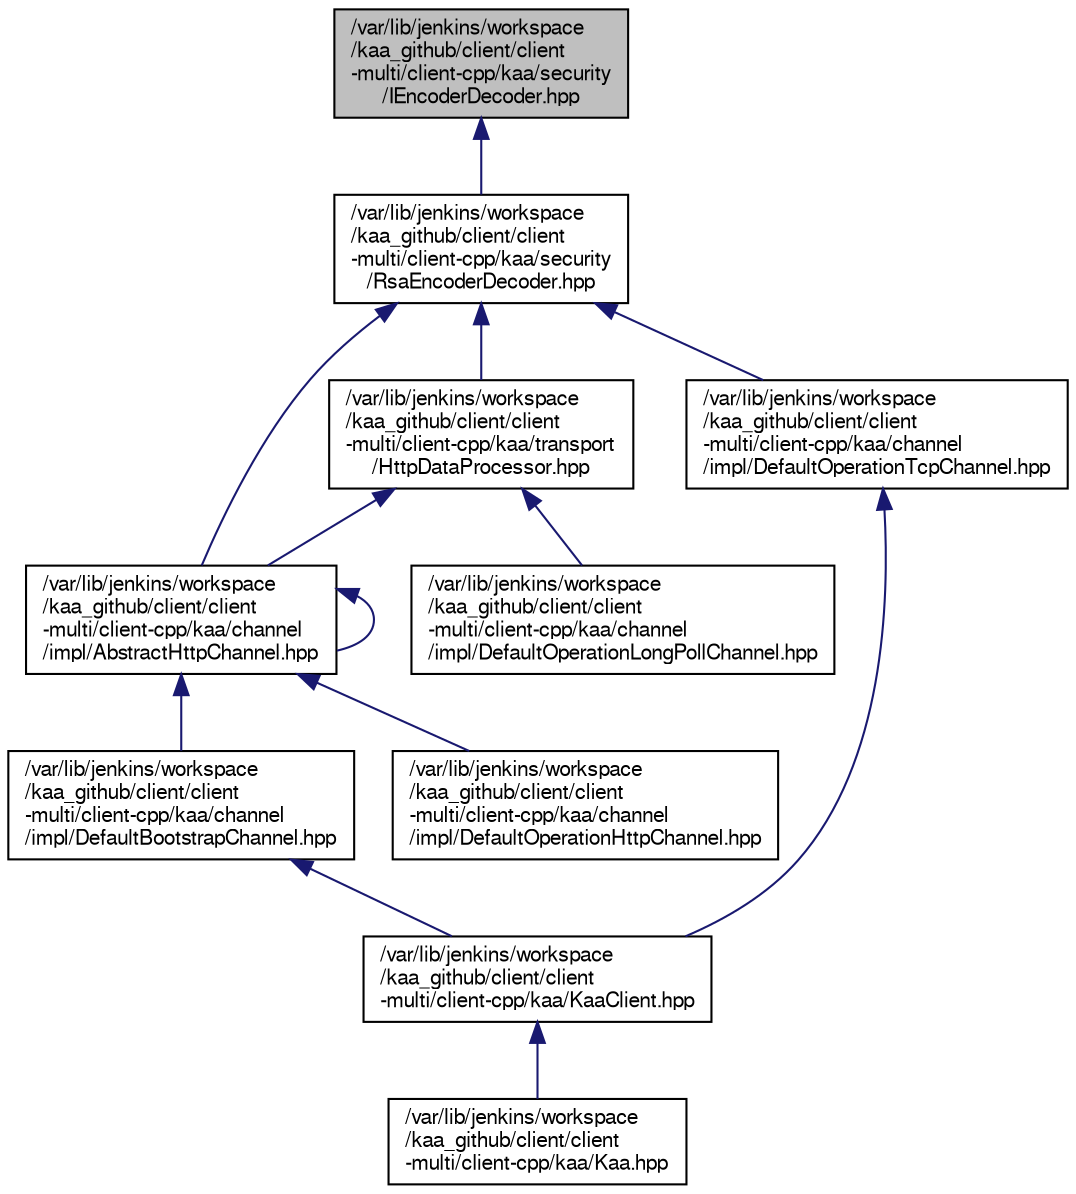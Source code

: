 digraph "/var/lib/jenkins/workspace/kaa_github/client/client-multi/client-cpp/kaa/security/IEncoderDecoder.hpp"
{
  bgcolor="transparent";
  edge [fontname="FreeSans",fontsize="10",labelfontname="FreeSans",labelfontsize="10"];
  node [fontname="FreeSans",fontsize="10",shape=record];
  Node1 [label="/var/lib/jenkins/workspace\l/kaa_github/client/client\l-multi/client-cpp/kaa/security\l/IEncoderDecoder.hpp",height=0.2,width=0.4,color="black", fillcolor="grey75", style="filled" fontcolor="black"];
  Node1 -> Node2 [dir="back",color="midnightblue",fontsize="10",style="solid",fontname="FreeSans"];
  Node2 [label="/var/lib/jenkins/workspace\l/kaa_github/client/client\l-multi/client-cpp/kaa/security\l/RsaEncoderDecoder.hpp",height=0.2,width=0.4,color="black",URL="$RsaEncoderDecoder_8hpp.html"];
  Node2 -> Node3 [dir="back",color="midnightblue",fontsize="10",style="solid",fontname="FreeSans"];
  Node3 [label="/var/lib/jenkins/workspace\l/kaa_github/client/client\l-multi/client-cpp/kaa/channel\l/impl/AbstractHttpChannel.hpp",height=0.2,width=0.4,color="black",URL="$AbstractHttpChannel_8hpp.html"];
  Node3 -> Node3 [dir="back",color="midnightblue",fontsize="10",style="solid",fontname="FreeSans"];
  Node3 -> Node4 [dir="back",color="midnightblue",fontsize="10",style="solid",fontname="FreeSans"];
  Node4 [label="/var/lib/jenkins/workspace\l/kaa_github/client/client\l-multi/client-cpp/kaa/channel\l/impl/DefaultBootstrapChannel.hpp",height=0.2,width=0.4,color="black",URL="$DefaultBootstrapChannel_8hpp.html"];
  Node4 -> Node5 [dir="back",color="midnightblue",fontsize="10",style="solid",fontname="FreeSans"];
  Node5 [label="/var/lib/jenkins/workspace\l/kaa_github/client/client\l-multi/client-cpp/kaa/KaaClient.hpp",height=0.2,width=0.4,color="black",URL="$KaaClient_8hpp.html"];
  Node5 -> Node6 [dir="back",color="midnightblue",fontsize="10",style="solid",fontname="FreeSans"];
  Node6 [label="/var/lib/jenkins/workspace\l/kaa_github/client/client\l-multi/client-cpp/kaa/Kaa.hpp",height=0.2,width=0.4,color="black",URL="$Kaa_8hpp.html"];
  Node3 -> Node7 [dir="back",color="midnightblue",fontsize="10",style="solid",fontname="FreeSans"];
  Node7 [label="/var/lib/jenkins/workspace\l/kaa_github/client/client\l-multi/client-cpp/kaa/channel\l/impl/DefaultOperationHttpChannel.hpp",height=0.2,width=0.4,color="black",URL="$DefaultOperationHttpChannel_8hpp.html"];
  Node2 -> Node8 [dir="back",color="midnightblue",fontsize="10",style="solid",fontname="FreeSans"];
  Node8 [label="/var/lib/jenkins/workspace\l/kaa_github/client/client\l-multi/client-cpp/kaa/transport\l/HttpDataProcessor.hpp",height=0.2,width=0.4,color="black",URL="$HttpDataProcessor_8hpp.html"];
  Node8 -> Node3 [dir="back",color="midnightblue",fontsize="10",style="solid",fontname="FreeSans"];
  Node8 -> Node9 [dir="back",color="midnightblue",fontsize="10",style="solid",fontname="FreeSans"];
  Node9 [label="/var/lib/jenkins/workspace\l/kaa_github/client/client\l-multi/client-cpp/kaa/channel\l/impl/DefaultOperationLongPollChannel.hpp",height=0.2,width=0.4,color="black",URL="$DefaultOperationLongPollChannel_8hpp.html"];
  Node2 -> Node10 [dir="back",color="midnightblue",fontsize="10",style="solid",fontname="FreeSans"];
  Node10 [label="/var/lib/jenkins/workspace\l/kaa_github/client/client\l-multi/client-cpp/kaa/channel\l/impl/DefaultOperationTcpChannel.hpp",height=0.2,width=0.4,color="black",URL="$DefaultOperationTcpChannel_8hpp.html"];
  Node10 -> Node5 [dir="back",color="midnightblue",fontsize="10",style="solid",fontname="FreeSans"];
}
